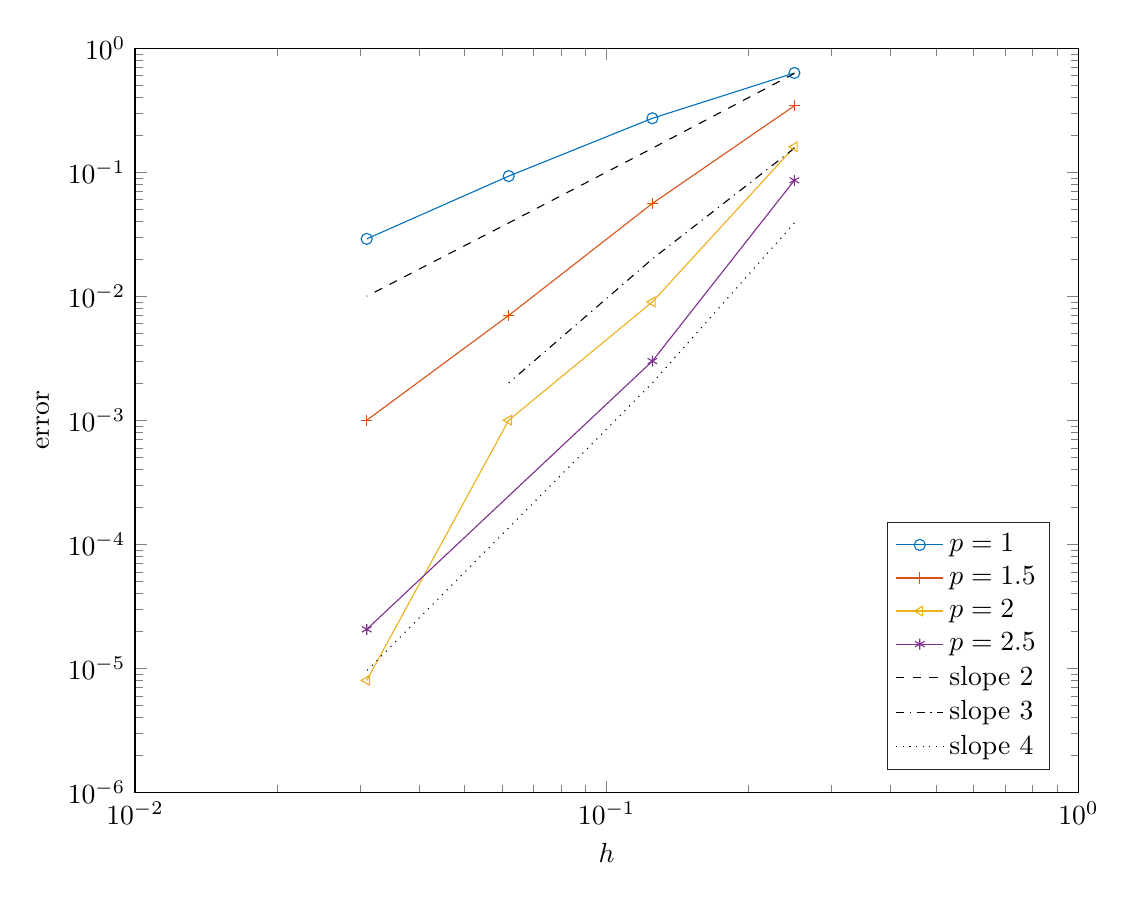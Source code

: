 % This file was created by matlab2tikz.
%
%The latest updates can be retrieved from
%  http://www.mathworks.com/matlabcentral/fileexchange/22022-matlab2tikz-matlab2tikz
%where you can also make suggestions and rate matlab2tikz.
%
\definecolor{mycolor1}{rgb}{0.0,0.447,0.741}%
\definecolor{mycolor2}{rgb}{0.85,0.325,0.098}%
\definecolor{mycolor3}{rgb}{0.929,0.694,0.125}%
\definecolor{mycolor4}{rgb}{0.494,0.184,0.556}%
%
\begin{tikzpicture}

\begin{axis}[%
width=4.717in,
height=3.721in,
at={(0.791in,0.502in)},
scale only axis,
xmode=log,
xmin=0.01,
xmax=1,
xminorticks=true,
xlabel={$h$},
ymode=log,
ymin=1e-06,
ymax=1,
yminorticks=true,
ylabel={error},
axis background/.style={fill=white},
legend style={at={(0.97,0.03)},anchor=south east,legend cell align=left,align=left,draw=white!15!black}
]
\addplot [color=mycolor1,solid,mark=o,mark options={solid}]
  table[row sep=crcr]{%
0.25	0.631\\
0.125	0.272\\
0.062	0.093\\
0.031	0.029\\
};
\addlegendentry{$p = 1$};

\addplot [color=mycolor2,solid,mark=+,mark options={solid}]
  table[row sep=crcr]{%
0.25	0.343\\
0.125	0.056\\
0.062	0.007\\
0.031	0.001\\
};
\addlegendentry{$p = 1.5$};

\addplot [color=mycolor3,solid,mark=triangle,mark options={solid,rotate=90}]
  table[row sep=crcr]{%
0.25	0.16\\
0.125	0.009\\
0.062	0.001\\
0.031	8.0e-06\\
};
\addlegendentry{$p = 2$};

\addplot [color=mycolor4,solid,mark=asterisk,mark options={solid}]
  table[row sep=crcr]{%
0.25	0.086\\
0.125	0.003\\
0.062	0.0\\
0.031	2.062e-05\\
};
\addlegendentry{$p = 2.5$};

\addplot [color=black,dashed]
  table[row sep=crcr]{%
0.25	0.625\\
0.125	0.156\\
0.062	0.039\\
0.031	0.01\\
};
\addlegendentry{slope 2};

\addplot [color=black,dashdotted]
  table[row sep=crcr]{%
0.25	0.156\\
0.125	0.02\\
0.062	0.002\\
0.031	0.0\\
};
\addlegendentry{slope 3};

\addplot [color=black,dotted]
  table[row sep=crcr]{%
0.25	0.039\\
0.125	0.002\\
0.062	0.0\\
0.031	9.537e-06\\
};
\addlegendentry{slope 4};

\end{axis}
\end{tikzpicture}%